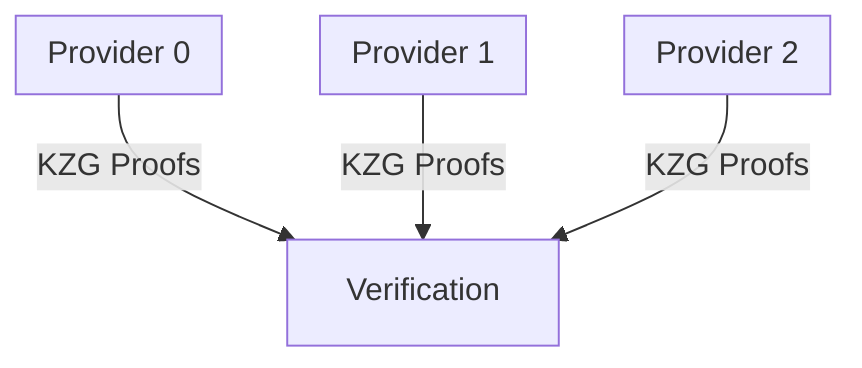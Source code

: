 graph TD

subgraph R001["Provider 0"]
    %% RS1[Type 0 Shard 0]
    %% RS1a[Type 0 Shard 1]
end

subgraph R02["Provider 1"]
    %% RS2[Type 0 Shard 2]
end

subgraph R12["Provider 2"]
    %% RS3[Type 1 Shard 0]
    %% RS4[Type 1 Shard 1]
    %% RS5[Type 1 Shard 2]
end


Prover["Verification"]
R001 -- KZG Proofs --> Prover
%% Prover -- Payments --> R001

R02 -- KZG Proofs --> Prover
%% Prover -- Payments --> R02

R12 -- KZG Proofs --> Prover
%% Prover -- Payments --> R12